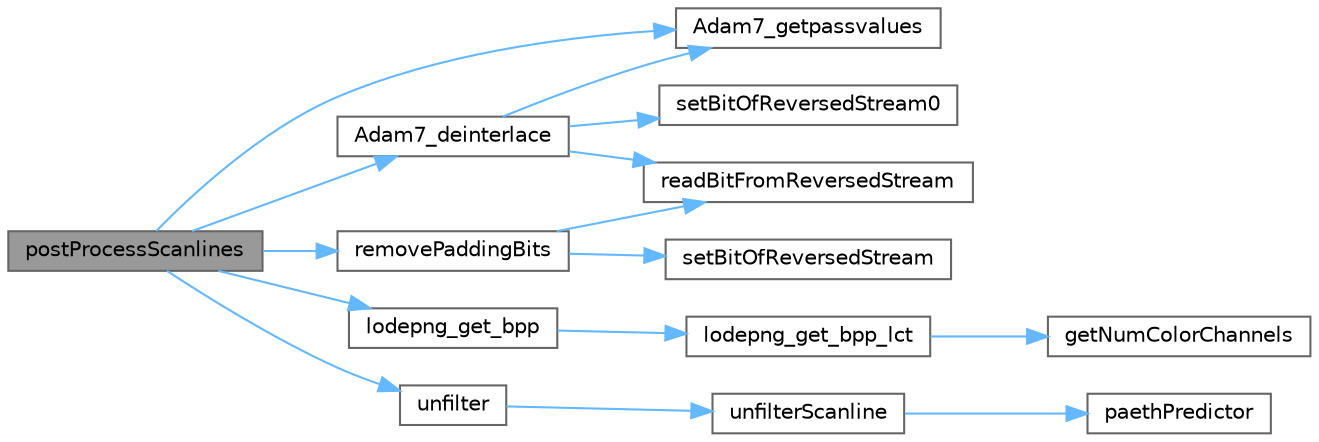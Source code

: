 digraph "postProcessScanlines"
{
 // LATEX_PDF_SIZE
  bgcolor="transparent";
  edge [fontname=Helvetica,fontsize=10,labelfontname=Helvetica,labelfontsize=10];
  node [fontname=Helvetica,fontsize=10,shape=box,height=0.2,width=0.4];
  rankdir="LR";
  Node1 [id="Node000001",label="postProcessScanlines",height=0.2,width=0.4,color="gray40", fillcolor="grey60", style="filled", fontcolor="black",tooltip=" "];
  Node1 -> Node2 [id="edge1_Node000001_Node000002",color="steelblue1",style="solid",tooltip=" "];
  Node2 [id="Node000002",label="Adam7_deinterlace",height=0.2,width=0.4,color="grey40", fillcolor="white", style="filled",URL="$lodepng_8cpp.html#abc9c979fbcf3d9913e29a057a308aa7d",tooltip=" "];
  Node2 -> Node3 [id="edge2_Node000002_Node000003",color="steelblue1",style="solid",tooltip=" "];
  Node3 [id="Node000003",label="Adam7_getpassvalues",height=0.2,width=0.4,color="grey40", fillcolor="white", style="filled",URL="$lodepng_8cpp.html#a18aff167f1895955ac0f831555e9cff3",tooltip=" "];
  Node2 -> Node4 [id="edge3_Node000002_Node000004",color="steelblue1",style="solid",tooltip=" "];
  Node4 [id="Node000004",label="readBitFromReversedStream",height=0.2,width=0.4,color="grey40", fillcolor="white", style="filled",URL="$lodepng_8cpp.html#aa65d1743dade2919f44301461bde054d",tooltip=" "];
  Node2 -> Node5 [id="edge4_Node000002_Node000005",color="steelblue1",style="solid",tooltip=" "];
  Node5 [id="Node000005",label="setBitOfReversedStream0",height=0.2,width=0.4,color="grey40", fillcolor="white", style="filled",URL="$lodepng_8cpp.html#aa48d4f4da5470230ccf9813a94740a1f",tooltip=" "];
  Node1 -> Node3 [id="edge5_Node000001_Node000003",color="steelblue1",style="solid",tooltip=" "];
  Node1 -> Node6 [id="edge6_Node000001_Node000006",color="steelblue1",style="solid",tooltip=" "];
  Node6 [id="Node000006",label="lodepng_get_bpp",height=0.2,width=0.4,color="grey40", fillcolor="white", style="filled",URL="$lodepng_8cpp.html#a83344b5c8c5839ca42858dd3578220ef",tooltip=" "];
  Node6 -> Node7 [id="edge7_Node000006_Node000007",color="steelblue1",style="solid",tooltip=" "];
  Node7 [id="Node000007",label="lodepng_get_bpp_lct",height=0.2,width=0.4,color="grey40", fillcolor="white", style="filled",URL="$lodepng_8cpp.html#a581d8244dd5d40176291672a3d323b0f",tooltip=" "];
  Node7 -> Node8 [id="edge8_Node000007_Node000008",color="steelblue1",style="solid",tooltip=" "];
  Node8 [id="Node000008",label="getNumColorChannels",height=0.2,width=0.4,color="grey40", fillcolor="white", style="filled",URL="$lodepng_8cpp.html#ab9f52674eca30cc5cbedc379d43f7358",tooltip=" "];
  Node1 -> Node9 [id="edge9_Node000001_Node000009",color="steelblue1",style="solid",tooltip=" "];
  Node9 [id="Node000009",label="removePaddingBits",height=0.2,width=0.4,color="grey40", fillcolor="white", style="filled",URL="$lodepng_8cpp.html#af809f4954916e3a7aadf36374480907b",tooltip=" "];
  Node9 -> Node4 [id="edge10_Node000009_Node000004",color="steelblue1",style="solid",tooltip=" "];
  Node9 -> Node10 [id="edge11_Node000009_Node000010",color="steelblue1",style="solid",tooltip=" "];
  Node10 [id="Node000010",label="setBitOfReversedStream",height=0.2,width=0.4,color="grey40", fillcolor="white", style="filled",URL="$lodepng_8cpp.html#afab63835fa156b812c454a4a96b7b28b",tooltip=" "];
  Node1 -> Node11 [id="edge12_Node000001_Node000011",color="steelblue1",style="solid",tooltip=" "];
  Node11 [id="Node000011",label="unfilter",height=0.2,width=0.4,color="grey40", fillcolor="white", style="filled",URL="$lodepng_8cpp.html#a39d1622b642f0bc9d90900a8933d1da8",tooltip=" "];
  Node11 -> Node12 [id="edge13_Node000011_Node000012",color="steelblue1",style="solid",tooltip=" "];
  Node12 [id="Node000012",label="unfilterScanline",height=0.2,width=0.4,color="grey40", fillcolor="white", style="filled",URL="$lodepng_8cpp.html#a89921f11a4106a6174ce974e008b25a6",tooltip=" "];
  Node12 -> Node13 [id="edge14_Node000012_Node000013",color="steelblue1",style="solid",tooltip=" "];
  Node13 [id="Node000013",label="paethPredictor",height=0.2,width=0.4,color="grey40", fillcolor="white", style="filled",URL="$lodepng_8cpp.html#ae45bdc7316a77f4271d818559b251027",tooltip=" "];
}
